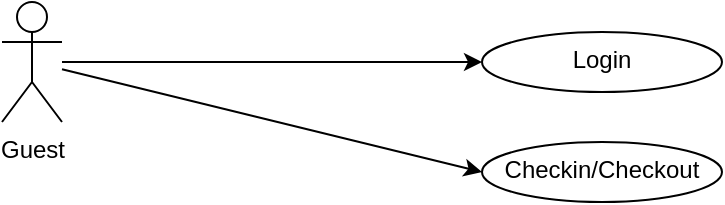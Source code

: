 <mxfile version="24.7.6">
  <diagram name="Trang-1" id="A_eeGlD88GL2Km3bQYaJ">
    <mxGraphModel dx="1434" dy="754" grid="1" gridSize="10" guides="1" tooltips="1" connect="1" arrows="1" fold="1" page="1" pageScale="1" pageWidth="827" pageHeight="1169" math="0" shadow="0">
      <root>
        <mxCell id="0" />
        <mxCell id="1" parent="0" />
        <mxCell id="Gii7YrUVnjGIDU6zJAtJ-3" value="" style="edgeStyle=orthogonalEdgeStyle;rounded=0;orthogonalLoop=1;jettySize=auto;html=1;" edge="1" parent="1" source="Gii7YrUVnjGIDU6zJAtJ-1" target="Gii7YrUVnjGIDU6zJAtJ-2">
          <mxGeometry relative="1" as="geometry" />
        </mxCell>
        <mxCell id="Gii7YrUVnjGIDU6zJAtJ-5" style="rounded=0;orthogonalLoop=1;jettySize=auto;html=1;entryX=0;entryY=0.5;entryDx=0;entryDy=0;" edge="1" parent="1" source="Gii7YrUVnjGIDU6zJAtJ-1" target="Gii7YrUVnjGIDU6zJAtJ-4">
          <mxGeometry relative="1" as="geometry" />
        </mxCell>
        <mxCell id="Gii7YrUVnjGIDU6zJAtJ-1" value="Guest" style="shape=umlActor;verticalLabelPosition=bottom;verticalAlign=top;html=1;outlineConnect=0;" vertex="1" parent="1">
          <mxGeometry x="70" y="130" width="30" height="60" as="geometry" />
        </mxCell>
        <mxCell id="Gii7YrUVnjGIDU6zJAtJ-2" value="Login" style="ellipse;whiteSpace=wrap;html=1;verticalAlign=top;" vertex="1" parent="1">
          <mxGeometry x="310" y="145" width="120" height="30" as="geometry" />
        </mxCell>
        <mxCell id="Gii7YrUVnjGIDU6zJAtJ-4" value="Checkin/Checkout" style="ellipse;whiteSpace=wrap;html=1;verticalAlign=top;" vertex="1" parent="1">
          <mxGeometry x="310" y="200" width="120" height="30" as="geometry" />
        </mxCell>
      </root>
    </mxGraphModel>
  </diagram>
</mxfile>
